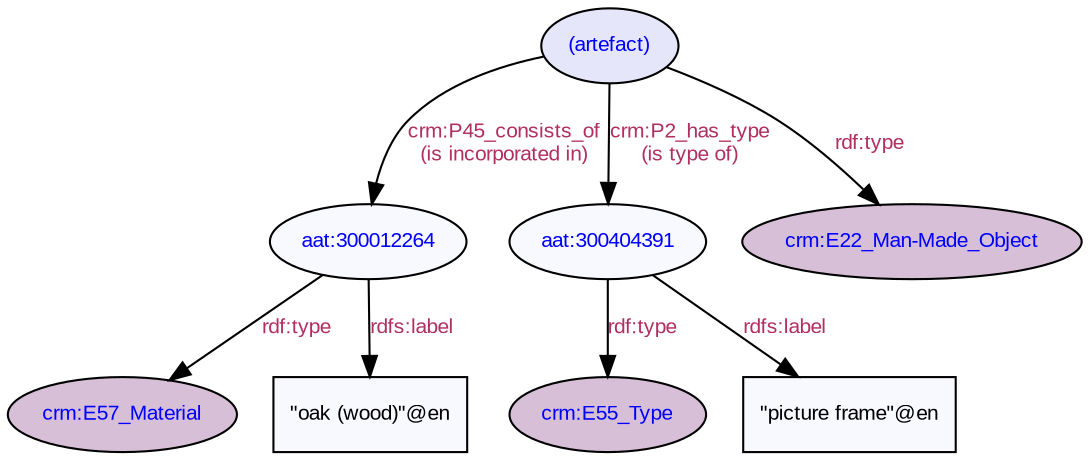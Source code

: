 digraph {
   // label = "Artefact";
   // labelloc = "t";
   node [fontcolor=blue, fontsize=10, fontname=Arial, style=filled, fillcolor=ghostwhite];
   edge [color=black, fontcolor=maroon, fontsize=10, fontname=Arial ];
   "aat:300012264" [target="aat", URL="http://vocab.getty.edu/aat/300012264"];   
   "aat:300404391" [target="aat", URL="http://vocab.getty.edu/aat/300404391"];
   "crm:E22_Man-Made_Object" [fillcolor=thistle, target="crm", URL="http://www.cidoc-crm.org/cidoc-crm/E22_Man-Made_Object"];
   "crm:E57_Material" [fillcolor=thistle, target="crm", URL="http://www.cidoc-crm.org/cidoc-crm/E57_Material"];
    "(artefact)" [fillcolor=lavender];
   "(artefact)" -> "crm:E22_Man-Made_Object" [label="rdf:type", labelURL="http://www.w3.org/1999/02/22-rdf-syntax-ns#type"];
   "(artefact)" -> "aat:300012264" [label="crm:P45_consists_of\n(is incorporated in)", labelURL="http://www.cidoc-crm.org/cidoc-crm/P45_consists_of"];
   "aat:300012264" -> "crm:E57_Material" [label="rdf:type", labelURL="http://www.w3.org/1999/02/22-rdf-syntax-ns#type"];  
   "\"oak (wood)\"@en" [shape=box, fontcolor=black];
   "aat:300012264" -> "\"oak (wood)\"@en" [label="rdfs:label", labelURL="http://www.w3.org/2000/01/rdf-schema#label"];
   "crm:E55_Type" [fillcolor=thistle, target="crm", URL="http://www.cidoc-crm.org/cidoc-crm/E55_Type"];
   "(artefact)" -> "aat:300404391" [label="crm:P2_has_type\n(is type of)", labelURL="http://www.cidoc-crm.org/cidoc-crm/P2_has_type"];
   "aat:300404391" -> "crm:E55_Type" [label="rdf:type", labelURL="http://www.w3.org/1999/02/22-rdf-syntax-ns#type"];
   "\"picture frame\"@en" [shape=box, fontcolor=black];
   "aat:300404391" ->  "\"picture frame\"@en" [label="rdfs:label", labelURL="http://www.w3.org/2000/01/rdf-schema#label"];
 }